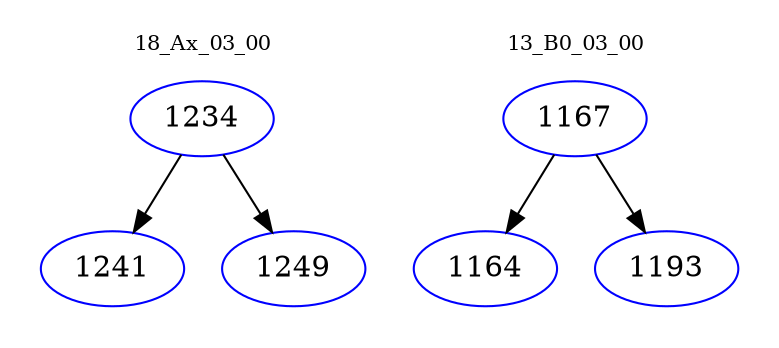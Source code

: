 digraph{
subgraph cluster_0 {
color = white
label = "18_Ax_03_00";
fontsize=10;
T0_1234 [label="1234", color="blue"]
T0_1234 -> T0_1241 [color="black"]
T0_1241 [label="1241", color="blue"]
T0_1234 -> T0_1249 [color="black"]
T0_1249 [label="1249", color="blue"]
}
subgraph cluster_1 {
color = white
label = "13_B0_03_00";
fontsize=10;
T1_1167 [label="1167", color="blue"]
T1_1167 -> T1_1164 [color="black"]
T1_1164 [label="1164", color="blue"]
T1_1167 -> T1_1193 [color="black"]
T1_1193 [label="1193", color="blue"]
}
}
